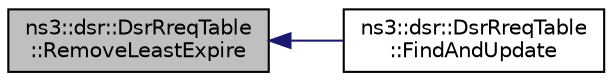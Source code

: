 digraph "ns3::dsr::DsrRreqTable::RemoveLeastExpire"
{
  edge [fontname="Helvetica",fontsize="10",labelfontname="Helvetica",labelfontsize="10"];
  node [fontname="Helvetica",fontsize="10",shape=record];
  rankdir="LR";
  Node1 [label="ns3::dsr::DsrRreqTable\l::RemoveLeastExpire",height=0.2,width=0.4,color="black", fillcolor="grey75", style="filled", fontcolor="black"];
  Node1 -> Node2 [dir="back",color="midnightblue",fontsize="10",style="solid"];
  Node2 [label="ns3::dsr::DsrRreqTable\l::FindAndUpdate",height=0.2,width=0.4,color="black", fillcolor="white", style="filled",URL="$d9/d94/classns3_1_1dsr_1_1DsrRreqTable.html#a1ad376426517477ac20982d0114b25d0",tooltip="Find the entry in the route request queue to see if already exists. "];
}
